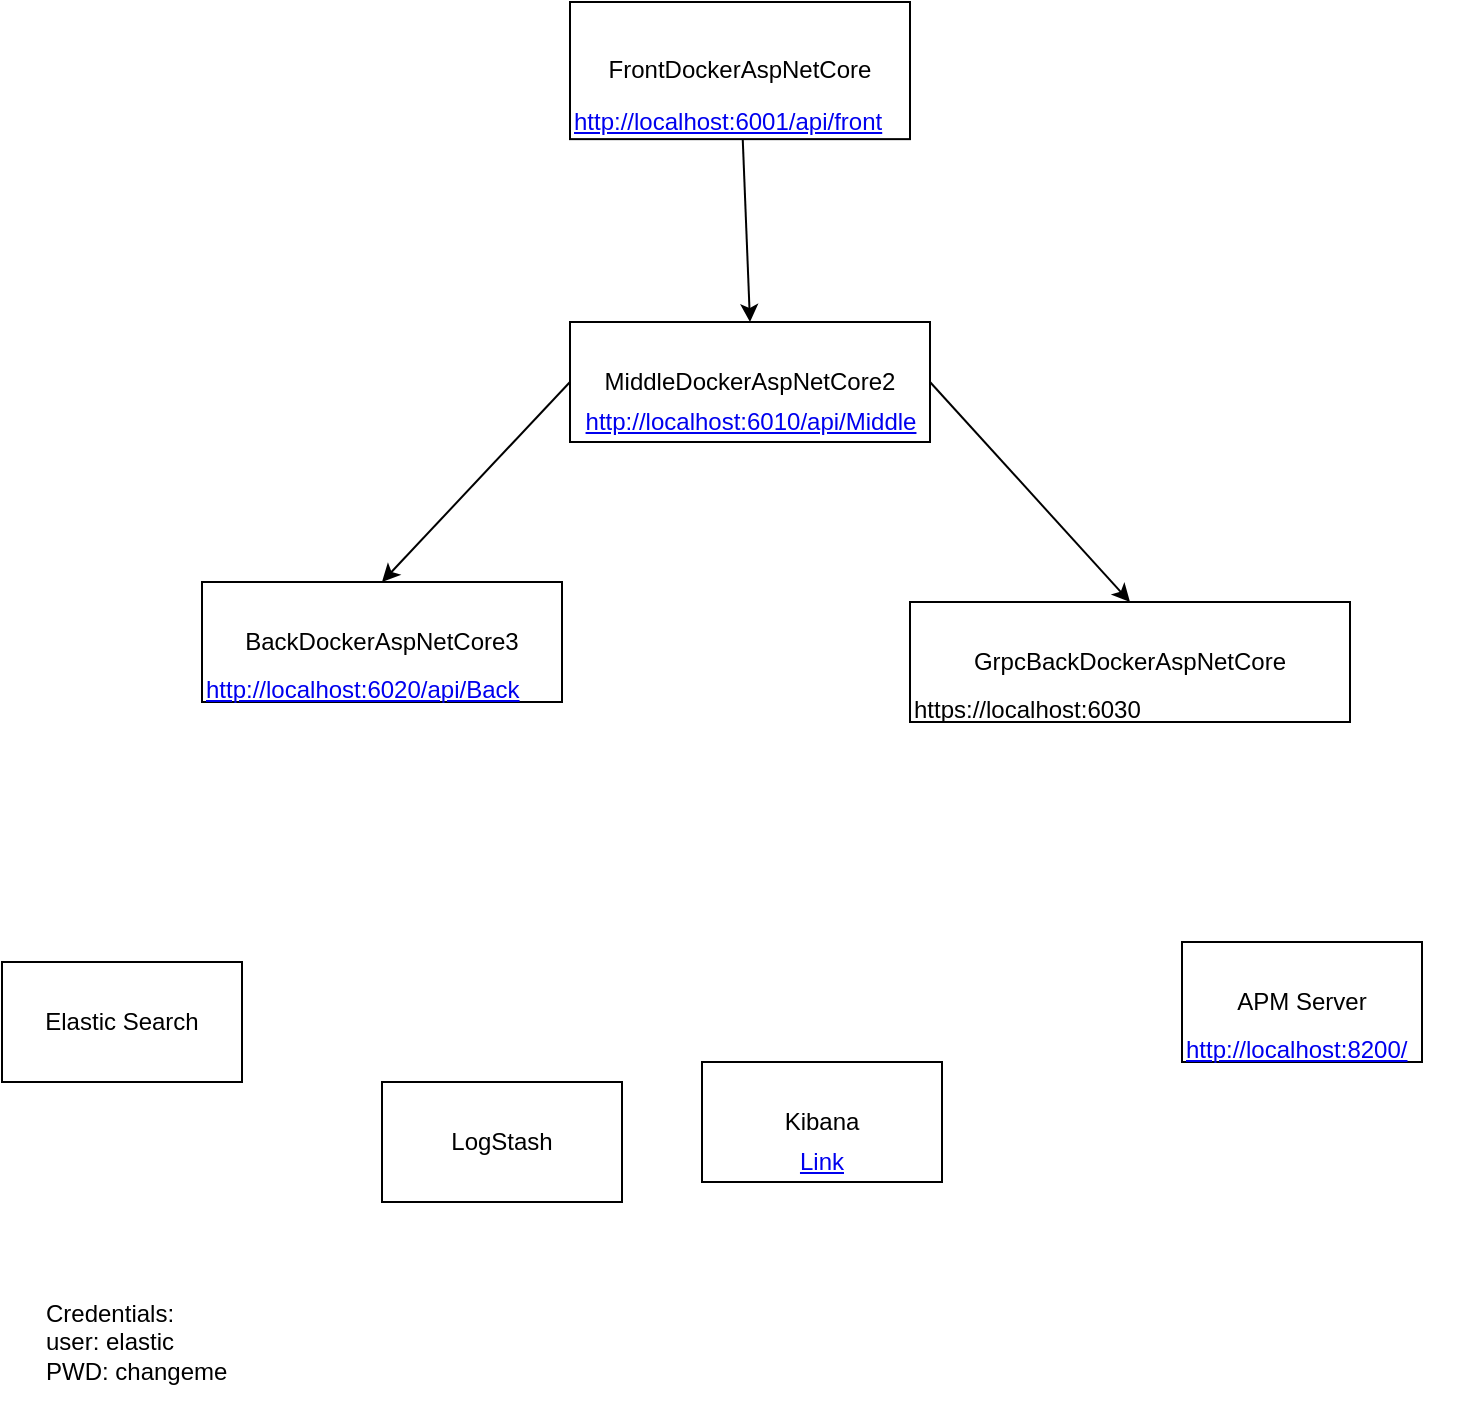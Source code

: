 <mxfile version="13.0.1" type="device"><diagram id="wlSZ5jnbIOIfEUb_34pG" name="Page-1"><mxGraphModel dx="1326" dy="816" grid="0" gridSize="10" guides="1" tooltips="1" connect="1" arrows="1" fold="1" page="1" pageScale="1" pageWidth="827" pageHeight="1169" math="0" shadow="0"><root><mxCell id="0"/><mxCell id="1" parent="0"/><mxCell id="P-sGP30-EGU_fTaHlAdE-13" value="" style="group" vertex="1" connectable="0" parent="1"><mxGeometry x="494" y="430" width="220" height="70" as="geometry"/></mxCell><mxCell id="P-sGP30-EGU_fTaHlAdE-11" value="GrpcBackDockerAspNetCore" style="rounded=0;whiteSpace=wrap;html=1;" vertex="1" parent="P-sGP30-EGU_fTaHlAdE-13"><mxGeometry width="220" height="60" as="geometry"/></mxCell><mxCell id="P-sGP30-EGU_fTaHlAdE-12" value="https://localhost:6030" style="text;whiteSpace=wrap;html=1;" vertex="1" parent="P-sGP30-EGU_fTaHlAdE-13"><mxGeometry y="40" width="140" height="30" as="geometry"/></mxCell><mxCell id="P-sGP30-EGU_fTaHlAdE-14" value="" style="group" vertex="1" connectable="0" parent="1"><mxGeometry x="140" y="420" width="180" height="70" as="geometry"/></mxCell><mxCell id="P-sGP30-EGU_fTaHlAdE-10" value="" style="group" vertex="1" connectable="0" parent="P-sGP30-EGU_fTaHlAdE-14"><mxGeometry width="180" height="70" as="geometry"/></mxCell><mxCell id="P-sGP30-EGU_fTaHlAdE-8" value="BackDockerAspNetCore3" style="rounded=0;whiteSpace=wrap;html=1;" vertex="1" parent="P-sGP30-EGU_fTaHlAdE-10"><mxGeometry width="180" height="60" as="geometry"/></mxCell><mxCell id="P-sGP30-EGU_fTaHlAdE-37" value="&lt;!--StartFragment--&gt;&lt;a href=&quot;http://localhost:6020/api/Back&quot;&gt;http://localhost:6020/api/Back&lt;/a&gt;&lt;!--EndFragment--&gt;" style="text;whiteSpace=wrap;html=1;" vertex="1" parent="P-sGP30-EGU_fTaHlAdE-10"><mxGeometry y="40" width="180" height="30" as="geometry"/></mxCell><mxCell id="P-sGP30-EGU_fTaHlAdE-15" value="" style="group" vertex="1" connectable="0" parent="1"><mxGeometry x="324" y="290" width="180" height="70" as="geometry"/></mxCell><mxCell id="P-sGP30-EGU_fTaHlAdE-7" value="" style="group" vertex="1" connectable="0" parent="P-sGP30-EGU_fTaHlAdE-15"><mxGeometry width="180" height="70" as="geometry"/></mxCell><mxCell id="P-sGP30-EGU_fTaHlAdE-4" value="&#10;&#10;&lt;!--StartFragment--&gt;&lt;span style=&quot;font-family: Helvetica; font-size: 12px; font-style: normal; font-variant-ligatures: normal; font-variant-caps: normal; font-weight: 400; letter-spacing: normal; orphans: 2; text-align: center; text-indent: 0px; text-transform: none; widows: 2; word-spacing: 0px; -webkit-text-stroke-width: 0px; text-decoration-style: initial; text-decoration-color: initial; float: none; display: inline !important;&quot;&gt;MiddleDockerAspNetCore2&lt;/span&gt;&lt;!--EndFragment--&gt;&#10;&#10;" style="rounded=0;whiteSpace=wrap;html=1;" vertex="1" parent="P-sGP30-EGU_fTaHlAdE-7"><mxGeometry width="180" height="60" as="geometry"/></mxCell><mxCell id="P-sGP30-EGU_fTaHlAdE-35" value="&lt;a href=&quot;http://localhost:6010/api/Middle&quot;&gt;http://localhost:6010/api/Middle&lt;/a&gt;" style="text;html=1;align=center;verticalAlign=middle;resizable=0;points=[];autosize=1;" vertex="1" parent="P-sGP30-EGU_fTaHlAdE-7"><mxGeometry y="40" width="180" height="20" as="geometry"/></mxCell><mxCell id="P-sGP30-EGU_fTaHlAdE-16" value="" style="group" vertex="1" connectable="0" parent="1"><mxGeometry x="324" y="130" width="180" height="80" as="geometry"/></mxCell><mxCell id="P-sGP30-EGU_fTaHlAdE-5" value="" style="group" vertex="1" connectable="0" parent="P-sGP30-EGU_fTaHlAdE-16"><mxGeometry width="180" height="80" as="geometry"/></mxCell><mxCell id="P-sGP30-EGU_fTaHlAdE-1" value="FrontDockerAspNetCore&lt;br&gt;" style="rounded=0;whiteSpace=wrap;html=1;" vertex="1" parent="P-sGP30-EGU_fTaHlAdE-5"><mxGeometry width="170" height="68.571" as="geometry"/></mxCell><mxCell id="P-sGP30-EGU_fTaHlAdE-39" value="&lt;!--StartFragment--&gt;&lt;a href=&quot;http://localhost:6001/api/front&quot;&gt;http://localhost:6001/api/front&lt;/a&gt;&lt;!--EndFragment--&gt;" style="text;whiteSpace=wrap;html=1;" vertex="1" parent="P-sGP30-EGU_fTaHlAdE-5"><mxGeometry y="46" width="180" height="30" as="geometry"/></mxCell><mxCell id="P-sGP30-EGU_fTaHlAdE-17" value="" style="endArrow=classic;html=1;entryX=0.5;entryY=0;entryDx=0;entryDy=0;" edge="1" parent="1" source="P-sGP30-EGU_fTaHlAdE-1" target="P-sGP30-EGU_fTaHlAdE-4"><mxGeometry width="50" height="50" relative="1" as="geometry"><mxPoint x="390" y="440" as="sourcePoint"/><mxPoint x="440" y="390" as="targetPoint"/></mxGeometry></mxCell><mxCell id="P-sGP30-EGU_fTaHlAdE-18" value="" style="endArrow=classic;html=1;exitX=0;exitY=0.5;exitDx=0;exitDy=0;entryX=0.5;entryY=0;entryDx=0;entryDy=0;" edge="1" parent="1" source="P-sGP30-EGU_fTaHlAdE-4" target="P-sGP30-EGU_fTaHlAdE-8"><mxGeometry width="50" height="50" relative="1" as="geometry"><mxPoint x="390" y="440" as="sourcePoint"/><mxPoint x="440" y="390" as="targetPoint"/></mxGeometry></mxCell><mxCell id="P-sGP30-EGU_fTaHlAdE-22" value="" style="endArrow=classic;html=1;exitX=1;exitY=0.5;exitDx=0;exitDy=0;entryX=0.5;entryY=0;entryDx=0;entryDy=0;" edge="1" parent="1" source="P-sGP30-EGU_fTaHlAdE-4" target="P-sGP30-EGU_fTaHlAdE-11"><mxGeometry width="50" height="50" relative="1" as="geometry"><mxPoint x="390" y="440" as="sourcePoint"/><mxPoint x="440" y="390" as="targetPoint"/></mxGeometry></mxCell><mxCell id="P-sGP30-EGU_fTaHlAdE-23" value="Elastic Search" style="rounded=0;whiteSpace=wrap;html=1;" vertex="1" parent="1"><mxGeometry x="40" y="610" width="120" height="60" as="geometry"/></mxCell><mxCell id="P-sGP30-EGU_fTaHlAdE-24" value="APM Server" style="rounded=0;whiteSpace=wrap;html=1;" vertex="1" parent="1"><mxGeometry x="630" y="600" width="120" height="60" as="geometry"/></mxCell><mxCell id="P-sGP30-EGU_fTaHlAdE-27" value="Kibana" style="rounded=0;whiteSpace=wrap;html=1;" vertex="1" parent="1"><mxGeometry x="390" y="660" width="120" height="60" as="geometry"/></mxCell><mxCell id="P-sGP30-EGU_fTaHlAdE-29" value="LogStash" style="rounded=0;whiteSpace=wrap;html=1;" vertex="1" parent="1"><mxGeometry x="230" y="670" width="120" height="60" as="geometry"/></mxCell><UserObject label="Link" link="http://localhost:5601" id="P-sGP30-EGU_fTaHlAdE-31"><mxCell style="text;html=1;strokeColor=none;fillColor=none;whiteSpace=wrap;align=center;verticalAlign=middle;fontColor=#0000EE;fontStyle=4;" vertex="1" parent="1"><mxGeometry x="382" y="690" width="136" height="40" as="geometry"/></mxCell></UserObject><mxCell id="P-sGP30-EGU_fTaHlAdE-33" value="&lt;!--StartFragment--&gt;&lt;a href=&quot;http://localhost:8200/&quot;&gt;http://localhost:8200/&lt;/a&gt;&lt;!--EndFragment--&gt;" style="text;whiteSpace=wrap;html=1;" vertex="1" parent="1"><mxGeometry x="630" y="640" width="140" height="30" as="geometry"/></mxCell><mxCell id="P-sGP30-EGU_fTaHlAdE-38" value="Credentials:&lt;br&gt;user: elastic&lt;br&gt;PWD: changeme" style="text;html=1;strokeColor=none;fillColor=none;align=left;verticalAlign=middle;whiteSpace=wrap;rounded=0;" vertex="1" parent="1"><mxGeometry x="60" y="770" width="120" height="60" as="geometry"/></mxCell></root></mxGraphModel></diagram></mxfile>